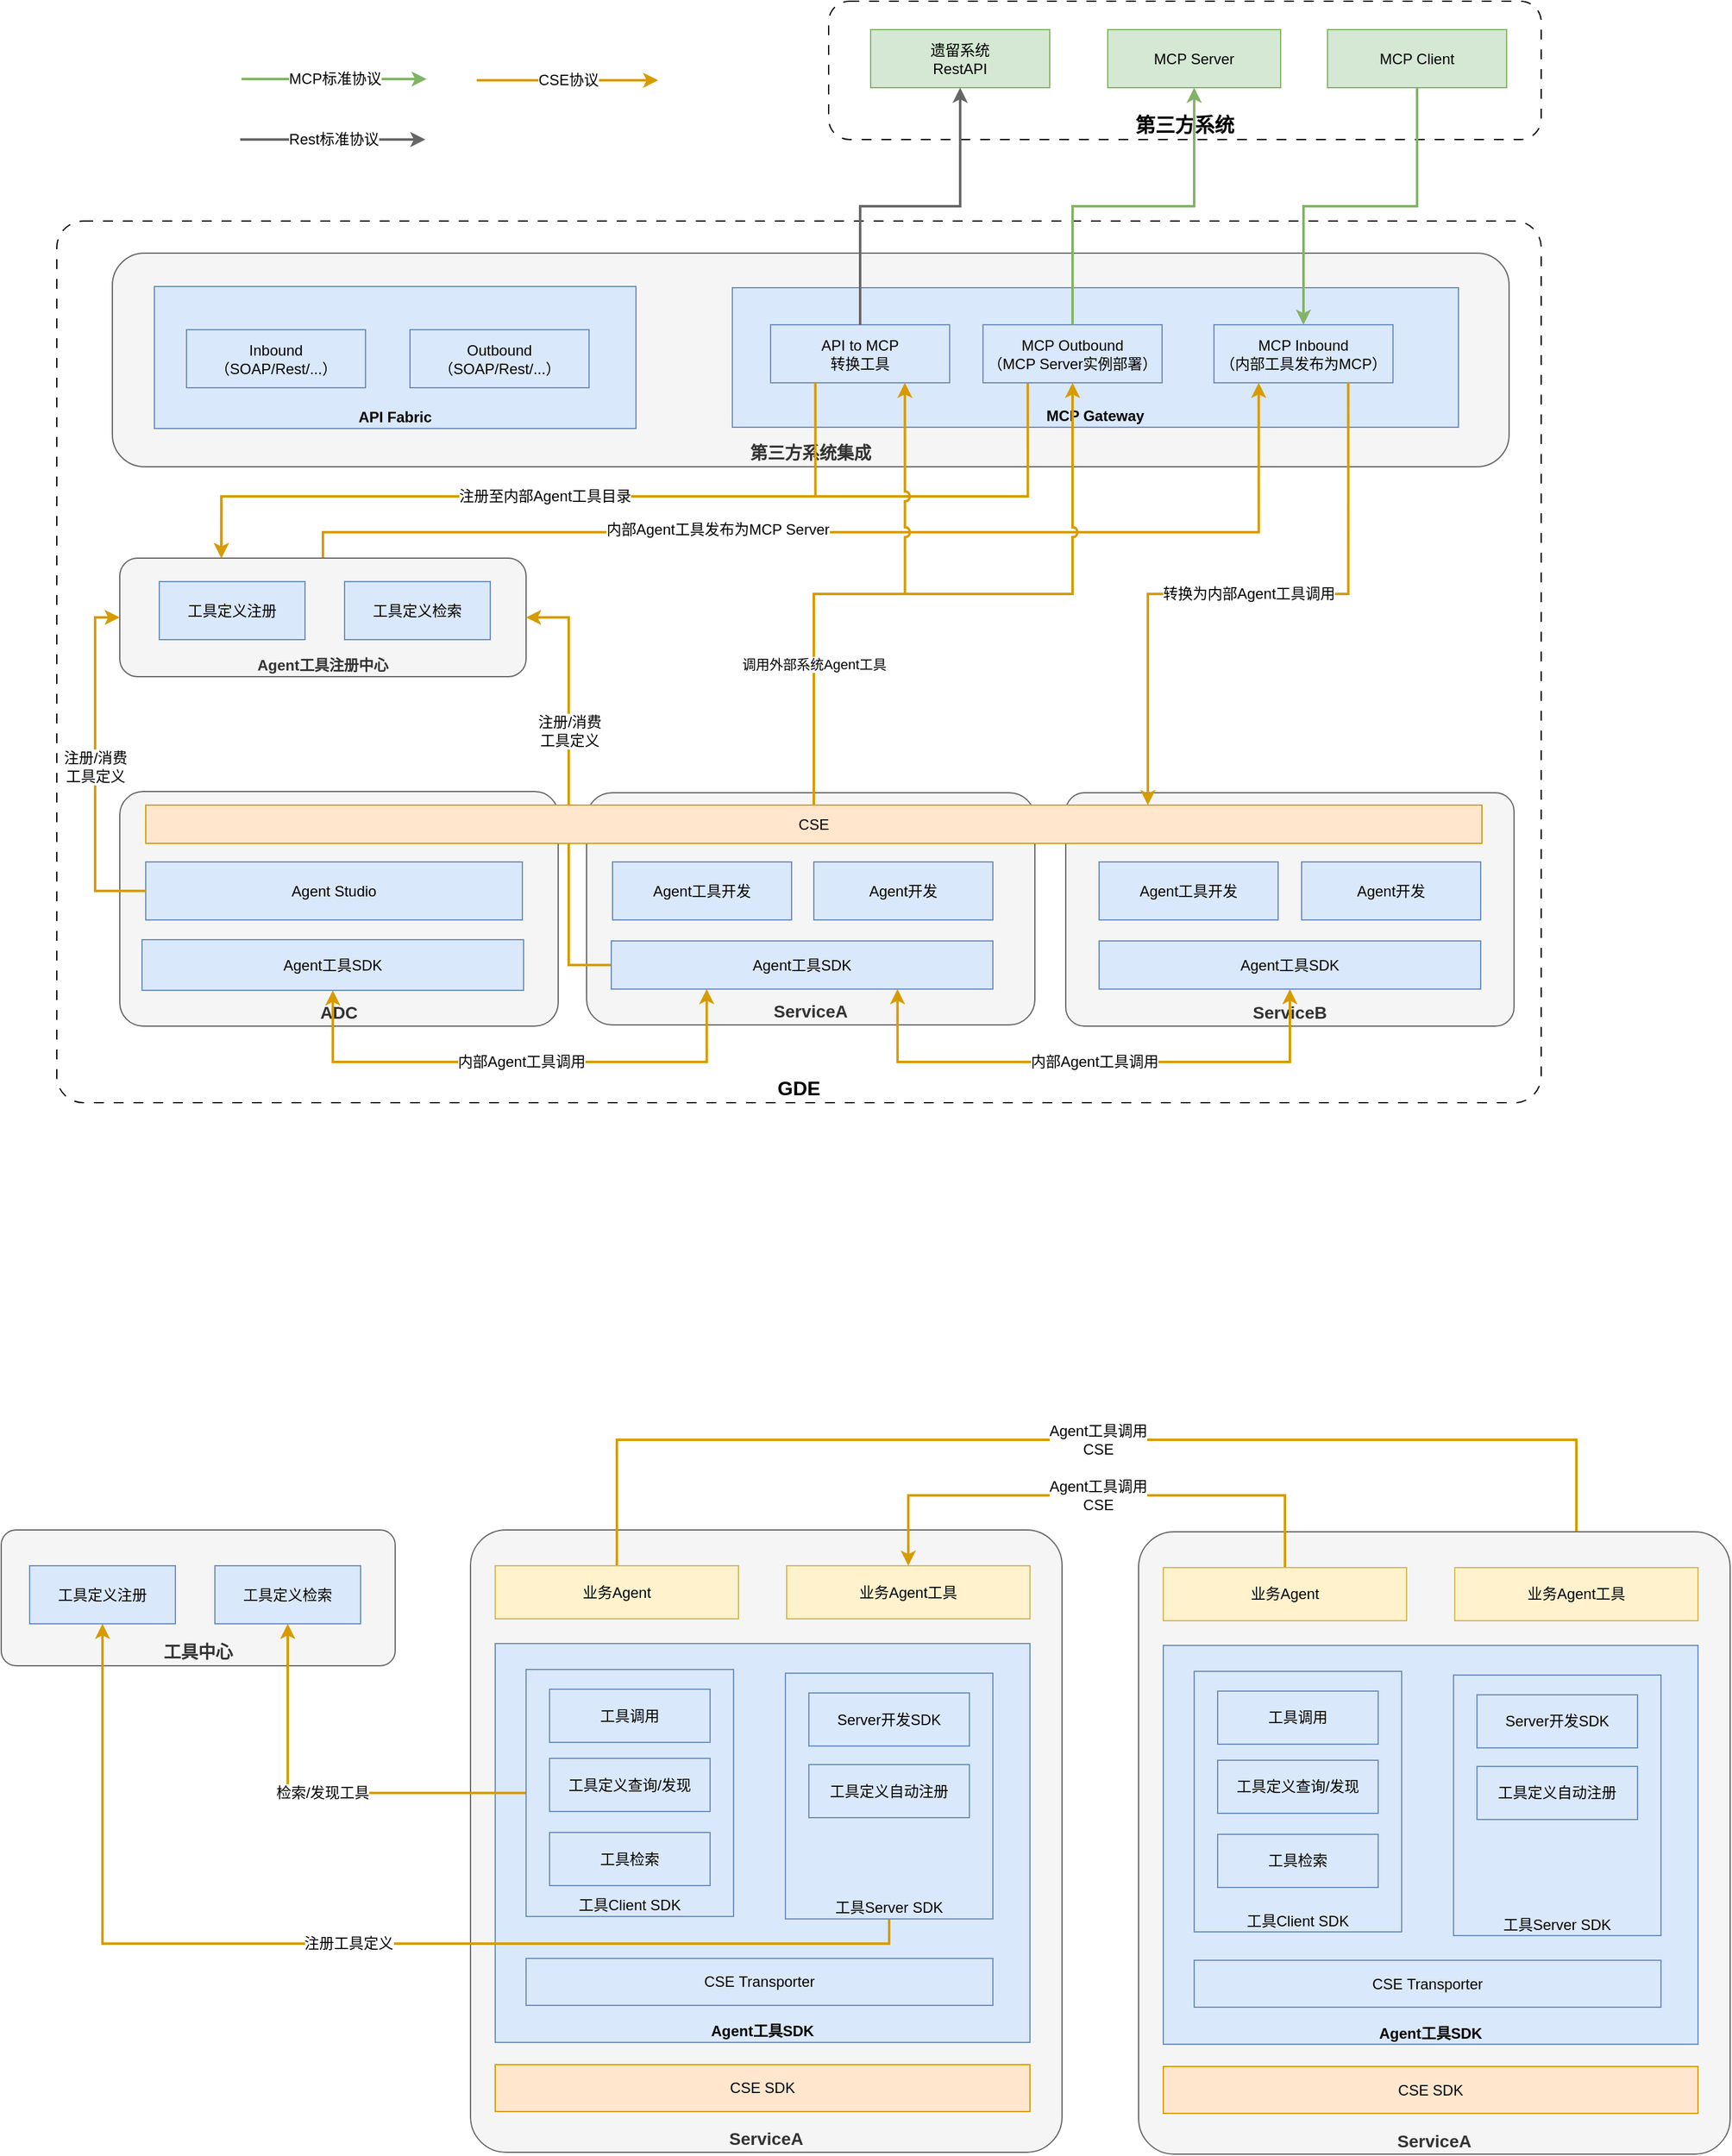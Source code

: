 <mxfile version="26.2.12">
  <diagram name="第 1 页" id="xkRhAheFYaKFnBhGg02L">
    <mxGraphModel dx="1948" dy="1164" grid="0" gridSize="10" guides="1" tooltips="1" connect="1" arrows="1" fold="1" page="1" pageScale="1" pageWidth="2339" pageHeight="3300" math="0" shadow="0">
      <root>
        <mxCell id="0" />
        <mxCell id="1" parent="0" />
        <mxCell id="jJTAVrFgWwlrYvnkQEcj-11" value="&lt;b&gt;GDE&lt;/b&gt;" style="rounded=1;whiteSpace=wrap;html=1;verticalAlign=bottom;dashed=1;dashPattern=8 8;arcSize=3;fontSize=16;" vertex="1" parent="1">
          <mxGeometry x="679" y="310" width="1202" height="714" as="geometry" />
        </mxCell>
        <mxCell id="jJTAVrFgWwlrYvnkQEcj-6" value="&lt;b&gt;第三方系统&lt;/b&gt;" style="rounded=1;whiteSpace=wrap;html=1;verticalAlign=bottom;dashed=1;dashPattern=8 8;fontSize=16;" vertex="1" parent="1">
          <mxGeometry x="1304" y="132" width="577" height="112" as="geometry" />
        </mxCell>
        <mxCell id="jJTAVrFgWwlrYvnkQEcj-5" value="&lt;div&gt;MCP Client&lt;/div&gt;" style="rounded=0;whiteSpace=wrap;html=1;fillColor=#d5e8d4;strokeColor=#82b366;" vertex="1" parent="1">
          <mxGeometry x="1708" y="155" width="145" height="47" as="geometry" />
        </mxCell>
        <mxCell id="jJTAVrFgWwlrYvnkQEcj-7" value="&lt;div&gt;MCP Server&lt;/div&gt;" style="rounded=0;whiteSpace=wrap;html=1;fillColor=#d5e8d4;strokeColor=#82b366;" vertex="1" parent="1">
          <mxGeometry x="1530" y="155" width="140" height="47" as="geometry" />
        </mxCell>
        <mxCell id="jJTAVrFgWwlrYvnkQEcj-8" value="遗留系统&lt;div&gt;RestAPI&lt;/div&gt;" style="rounded=0;whiteSpace=wrap;html=1;fillColor=#d5e8d4;strokeColor=#82b366;" vertex="1" parent="1">
          <mxGeometry x="1338" y="155" width="145" height="47" as="geometry" />
        </mxCell>
        <mxCell id="jJTAVrFgWwlrYvnkQEcj-2" value="&lt;b&gt;第三方系统集成&lt;/b&gt;" style="rounded=1;whiteSpace=wrap;html=1;verticalAlign=bottom;fillColor=#f5f5f5;fontColor=#333333;strokeColor=#666666;fontSize=14;" vertex="1" parent="1">
          <mxGeometry x="724" y="336" width="1131" height="173" as="geometry" />
        </mxCell>
        <mxCell id="jJTAVrFgWwlrYvnkQEcj-3" value="API Fabric" style="rounded=0;whiteSpace=wrap;html=1;fillColor=#dae8fc;strokeColor=#6c8ebf;verticalAlign=bottom;fontStyle=1" vertex="1" parent="1">
          <mxGeometry x="758" y="363" width="390" height="115" as="geometry" />
        </mxCell>
        <mxCell id="jJTAVrFgWwlrYvnkQEcj-4" value="MCP Gateway" style="rounded=0;whiteSpace=wrap;html=1;verticalAlign=bottom;fontStyle=1;fillColor=#dae8fc;strokeColor=#6c8ebf;" vertex="1" parent="1">
          <mxGeometry x="1226" y="364" width="588" height="113" as="geometry" />
        </mxCell>
        <mxCell id="jJTAVrFgWwlrYvnkQEcj-12" value="&lt;div&gt;MCP Inbound&lt;/div&gt;&lt;div&gt;（内部工具发布为MCP）&lt;/div&gt;" style="rounded=0;whiteSpace=wrap;html=1;fillColor=#dae8fc;strokeColor=#6c8ebf;" vertex="1" parent="1">
          <mxGeometry x="1616" y="394" width="145" height="47" as="geometry" />
        </mxCell>
        <mxCell id="jJTAVrFgWwlrYvnkQEcj-14" value="API to MCP&lt;div&gt;转换工具&lt;/div&gt;" style="rounded=0;whiteSpace=wrap;html=1;fillColor=#dae8fc;strokeColor=#6c8ebf;" vertex="1" parent="1">
          <mxGeometry x="1257" y="394" width="145" height="47" as="geometry" />
        </mxCell>
        <mxCell id="jJTAVrFgWwlrYvnkQEcj-69" style="edgeStyle=orthogonalEdgeStyle;rounded=0;orthogonalLoop=1;jettySize=auto;html=1;exitX=0.25;exitY=1;exitDx=0;exitDy=0;entryX=0.25;entryY=0;entryDx=0;entryDy=0;fillColor=#ffe6cc;strokeColor=#d79b00;strokeWidth=2;jumpStyle=arc;" edge="1" parent="1" source="jJTAVrFgWwlrYvnkQEcj-15" target="jJTAVrFgWwlrYvnkQEcj-17">
          <mxGeometry relative="1" as="geometry">
            <Array as="points">
              <mxPoint x="1465" y="533" />
              <mxPoint x="812" y="533" />
            </Array>
          </mxGeometry>
        </mxCell>
        <mxCell id="jJTAVrFgWwlrYvnkQEcj-15" value="MCP &lt;span style=&quot;background-color: transparent; color: light-dark(rgb(0, 0, 0), rgb(255, 255, 255));&quot;&gt;Outbound&lt;/span&gt;&lt;div&gt;&lt;span style=&quot;background-color: transparent; color: light-dark(rgb(0, 0, 0), rgb(255, 255, 255));&quot;&gt;（MCP Server实例部署）&lt;/span&gt;&lt;/div&gt;" style="rounded=0;whiteSpace=wrap;html=1;fillColor=#dae8fc;strokeColor=#6c8ebf;" vertex="1" parent="1">
          <mxGeometry x="1429" y="394" width="145" height="47" as="geometry" />
        </mxCell>
        <mxCell id="jJTAVrFgWwlrYvnkQEcj-13" style="edgeStyle=orthogonalEdgeStyle;rounded=0;orthogonalLoop=1;jettySize=auto;html=1;exitX=0.5;exitY=0;exitDx=0;exitDy=0;entryX=0.5;entryY=1;entryDx=0;entryDy=0;fillColor=#d5e8d4;strokeColor=#82b366;strokeWidth=2;" edge="1" parent="1" source="jJTAVrFgWwlrYvnkQEcj-15" target="jJTAVrFgWwlrYvnkQEcj-7">
          <mxGeometry relative="1" as="geometry" />
        </mxCell>
        <mxCell id="jJTAVrFgWwlrYvnkQEcj-18" value="&lt;font style=&quot;font-size: 12px;&quot;&gt;内部Agent工具发布为MCP Server&lt;/font&gt;" style="edgeStyle=orthogonalEdgeStyle;rounded=0;orthogonalLoop=1;jettySize=auto;html=1;exitX=0.5;exitY=0;exitDx=0;exitDy=0;fillColor=#ffe6cc;strokeColor=#d79b00;strokeWidth=2;entryX=0.25;entryY=1;entryDx=0;entryDy=0;" edge="1" parent="1" source="jJTAVrFgWwlrYvnkQEcj-17" target="jJTAVrFgWwlrYvnkQEcj-12">
          <mxGeometry x="-0.243" y="2" relative="1" as="geometry">
            <Array as="points">
              <mxPoint x="895" y="562" />
              <mxPoint x="1652" y="562" />
            </Array>
            <mxPoint as="offset" />
          </mxGeometry>
        </mxCell>
        <mxCell id="jJTAVrFgWwlrYvnkQEcj-17" value="&lt;b&gt;Agent工具注册中心&lt;/b&gt;" style="rounded=1;whiteSpace=wrap;html=1;verticalAlign=bottom;fillColor=#f5f5f5;fontColor=#333333;strokeColor=#666666;" vertex="1" parent="1">
          <mxGeometry x="730" y="583" width="329" height="96" as="geometry" />
        </mxCell>
        <mxCell id="jJTAVrFgWwlrYvnkQEcj-19" value="&lt;b&gt;ServiceA&lt;/b&gt;" style="rounded=1;whiteSpace=wrap;html=1;verticalAlign=bottom;fillColor=#f5f5f5;fontColor=#333333;strokeColor=#666666;arcSize=11;fontSize=14;" vertex="1" parent="1">
          <mxGeometry x="1108" y="773" width="363" height="188" as="geometry" />
        </mxCell>
        <mxCell id="jJTAVrFgWwlrYvnkQEcj-20" value="&lt;b&gt;ADC&lt;/b&gt;" style="rounded=1;whiteSpace=wrap;html=1;verticalAlign=bottom;fillColor=#f5f5f5;fontColor=#333333;strokeColor=#666666;arcSize=10;fontSize=14;" vertex="1" parent="1">
          <mxGeometry x="730" y="772" width="355" height="190" as="geometry" />
        </mxCell>
        <mxCell id="jJTAVrFgWwlrYvnkQEcj-21" value="&lt;b&gt;ServiceB&lt;/b&gt;" style="rounded=1;whiteSpace=wrap;html=1;verticalAlign=bottom;fillColor=#f5f5f5;fontColor=#333333;strokeColor=#666666;arcSize=8;fontSize=14;" vertex="1" parent="1">
          <mxGeometry x="1496" y="773" width="363" height="189" as="geometry" />
        </mxCell>
        <mxCell id="jJTAVrFgWwlrYvnkQEcj-22" value="Agent Studio" style="rounded=0;whiteSpace=wrap;html=1;fillColor=#dae8fc;strokeColor=#6c8ebf;" vertex="1" parent="1">
          <mxGeometry x="751" y="829" width="305" height="47" as="geometry" />
        </mxCell>
        <mxCell id="jJTAVrFgWwlrYvnkQEcj-35" value="&lt;font style=&quot;font-size: 12px;&quot;&gt;注册/消费&lt;/font&gt;&lt;div&gt;&lt;font style=&quot;font-size: 12px;&quot;&gt;工具定义&lt;/font&gt;&lt;/div&gt;" style="edgeStyle=orthogonalEdgeStyle;rounded=0;orthogonalLoop=1;jettySize=auto;html=1;exitX=0;exitY=0.5;exitDx=0;exitDy=0;entryX=1;entryY=0.5;entryDx=0;entryDy=0;fillColor=#ffe6cc;strokeColor=#d79b00;strokeWidth=2;" edge="1" parent="1" source="jJTAVrFgWwlrYvnkQEcj-24" target="jJTAVrFgWwlrYvnkQEcj-17">
          <mxGeometry x="0.278" relative="1" as="geometry">
            <mxPoint as="offset" />
          </mxGeometry>
        </mxCell>
        <mxCell id="jJTAVrFgWwlrYvnkQEcj-55" value="&lt;font style=&quot;font-size: 12px;&quot;&gt;内部Agent工具调用&lt;/font&gt;" style="edgeStyle=orthogonalEdgeStyle;rounded=0;orthogonalLoop=1;jettySize=auto;html=1;exitX=0.5;exitY=1;exitDx=0;exitDy=0;entryX=0.25;entryY=1;entryDx=0;entryDy=0;fillColor=#ffe6cc;strokeColor=#d79b00;strokeWidth=2;startArrow=classic;startFill=1;" edge="1" parent="1" source="jJTAVrFgWwlrYvnkQEcj-23" target="jJTAVrFgWwlrYvnkQEcj-24">
          <mxGeometry relative="1" as="geometry">
            <Array as="points">
              <mxPoint x="903" y="991" />
              <mxPoint x="1205" y="991" />
            </Array>
          </mxGeometry>
        </mxCell>
        <mxCell id="jJTAVrFgWwlrYvnkQEcj-23" value="Agent工具SDK" style="rounded=0;whiteSpace=wrap;html=1;verticalAlign=middle;fillColor=#dae8fc;strokeColor=#6c8ebf;" vertex="1" parent="1">
          <mxGeometry x="748" y="892" width="309" height="41" as="geometry" />
        </mxCell>
        <mxCell id="jJTAVrFgWwlrYvnkQEcj-24" value="Agent工具SDK" style="rounded=0;whiteSpace=wrap;html=1;fillColor=#dae8fc;strokeColor=#6c8ebf;" vertex="1" parent="1">
          <mxGeometry x="1128" y="893" width="309" height="39" as="geometry" />
        </mxCell>
        <mxCell id="jJTAVrFgWwlrYvnkQEcj-56" value="&lt;font style=&quot;font-size: 12px;&quot;&gt;内部Agent工具调用&lt;/font&gt;" style="edgeStyle=orthogonalEdgeStyle;rounded=0;orthogonalLoop=1;jettySize=auto;html=1;exitX=0.5;exitY=1;exitDx=0;exitDy=0;entryX=0.75;entryY=1;entryDx=0;entryDy=0;fillColor=#ffe6cc;strokeColor=#d79b00;strokeWidth=2;endArrow=classic;endFill=1;startArrow=classic;startFill=1;" edge="1" parent="1" source="jJTAVrFgWwlrYvnkQEcj-25" target="jJTAVrFgWwlrYvnkQEcj-24">
          <mxGeometry relative="1" as="geometry">
            <Array as="points">
              <mxPoint x="1678" y="991" />
              <mxPoint x="1360" y="991" />
            </Array>
          </mxGeometry>
        </mxCell>
        <mxCell id="jJTAVrFgWwlrYvnkQEcj-25" value="Agent工具SDK" style="rounded=0;whiteSpace=wrap;html=1;fillColor=#dae8fc;strokeColor=#6c8ebf;" vertex="1" parent="1">
          <mxGeometry x="1523" y="893" width="309" height="39" as="geometry" />
        </mxCell>
        <mxCell id="jJTAVrFgWwlrYvnkQEcj-26" value="工具定义注册" style="rounded=0;whiteSpace=wrap;html=1;fillColor=#dae8fc;strokeColor=#6c8ebf;" vertex="1" parent="1">
          <mxGeometry x="762" y="602" width="118" height="47" as="geometry" />
        </mxCell>
        <mxCell id="jJTAVrFgWwlrYvnkQEcj-31" value="Agent工具开发" style="rounded=0;whiteSpace=wrap;html=1;fillColor=#dae8fc;strokeColor=#6c8ebf;" vertex="1" parent="1">
          <mxGeometry x="1129" y="829" width="145" height="47" as="geometry" />
        </mxCell>
        <mxCell id="jJTAVrFgWwlrYvnkQEcj-32" value="Agent开发" style="rounded=0;whiteSpace=wrap;html=1;fillColor=#dae8fc;strokeColor=#6c8ebf;" vertex="1" parent="1">
          <mxGeometry x="1292" y="829" width="145" height="47" as="geometry" />
        </mxCell>
        <mxCell id="jJTAVrFgWwlrYvnkQEcj-33" value="Agent工具开发" style="rounded=0;whiteSpace=wrap;html=1;fillColor=#dae8fc;strokeColor=#6c8ebf;" vertex="1" parent="1">
          <mxGeometry x="1523" y="829" width="145" height="47" as="geometry" />
        </mxCell>
        <mxCell id="jJTAVrFgWwlrYvnkQEcj-34" value="Agent开发" style="rounded=0;whiteSpace=wrap;html=1;fillColor=#dae8fc;strokeColor=#6c8ebf;" vertex="1" parent="1">
          <mxGeometry x="1687" y="829" width="145" height="47" as="geometry" />
        </mxCell>
        <mxCell id="jJTAVrFgWwlrYvnkQEcj-43" style="edgeStyle=orthogonalEdgeStyle;rounded=0;orthogonalLoop=1;jettySize=auto;html=1;exitX=0.5;exitY=1;exitDx=0;exitDy=0;entryX=0.5;entryY=0;entryDx=0;entryDy=0;fillColor=#d5e8d4;strokeColor=#82b366;strokeWidth=2;" edge="1" parent="1" source="jJTAVrFgWwlrYvnkQEcj-5" target="jJTAVrFgWwlrYvnkQEcj-12">
          <mxGeometry relative="1" as="geometry" />
        </mxCell>
        <mxCell id="jJTAVrFgWwlrYvnkQEcj-44" style="edgeStyle=orthogonalEdgeStyle;rounded=0;orthogonalLoop=1;jettySize=auto;html=1;exitX=0.5;exitY=0;exitDx=0;exitDy=0;entryX=0.5;entryY=1;entryDx=0;entryDy=0;strokeWidth=2;fillColor=#f5f5f5;strokeColor=#666666;" edge="1" parent="1" source="jJTAVrFgWwlrYvnkQEcj-14" target="jJTAVrFgWwlrYvnkQEcj-8">
          <mxGeometry relative="1" as="geometry" />
        </mxCell>
        <mxCell id="jJTAVrFgWwlrYvnkQEcj-48" value="&lt;font style=&quot;font-size: 12px;&quot;&gt;CSE协议&lt;/font&gt;" style="endArrow=classic;html=1;rounded=0;fillColor=#ffe6cc;strokeColor=#d79b00;strokeWidth=2;" edge="1" parent="1">
          <mxGeometry width="50" height="50" relative="1" as="geometry">
            <mxPoint x="1019" y="196" as="sourcePoint" />
            <mxPoint x="1166" y="196" as="targetPoint" />
          </mxGeometry>
        </mxCell>
        <mxCell id="jJTAVrFgWwlrYvnkQEcj-49" value="&lt;font style=&quot;font-size: 12px;&quot;&gt;MCP标准协议&lt;/font&gt;" style="endArrow=classic;html=1;rounded=0;fillColor=#d5e8d4;strokeColor=#82b366;strokeWidth=2;" edge="1" parent="1">
          <mxGeometry width="50" height="50" relative="1" as="geometry">
            <mxPoint x="828.5" y="195" as="sourcePoint" />
            <mxPoint x="978.5" y="195" as="targetPoint" />
          </mxGeometry>
        </mxCell>
        <mxCell id="jJTAVrFgWwlrYvnkQEcj-50" value="&lt;font style=&quot;font-size: 12px;&quot;&gt;Rest标准协议&lt;/font&gt;" style="endArrow=classic;html=1;rounded=0;fillColor=#f5f5f5;strokeColor=#666666;strokeWidth=2;" edge="1" parent="1">
          <mxGeometry width="50" height="50" relative="1" as="geometry">
            <mxPoint x="827.5" y="244" as="sourcePoint" />
            <mxPoint x="977.5" y="244" as="targetPoint" />
          </mxGeometry>
        </mxCell>
        <mxCell id="jJTAVrFgWwlrYvnkQEcj-63" style="edgeStyle=orthogonalEdgeStyle;rounded=0;orthogonalLoop=1;jettySize=auto;html=1;exitX=0.5;exitY=0;exitDx=0;exitDy=0;fillColor=#ffe6cc;strokeColor=#d79b00;strokeWidth=2;jumpStyle=arc;" edge="1" parent="1" source="jJTAVrFgWwlrYvnkQEcj-62" target="jJTAVrFgWwlrYvnkQEcj-15">
          <mxGeometry relative="1" as="geometry" />
        </mxCell>
        <mxCell id="jJTAVrFgWwlrYvnkQEcj-65" value="调用外部系统Agent工具" style="edgeStyle=orthogonalEdgeStyle;rounded=0;orthogonalLoop=1;jettySize=auto;html=1;exitX=0.5;exitY=0;exitDx=0;exitDy=0;entryX=0.75;entryY=1;entryDx=0;entryDy=0;fillColor=#ffe6cc;strokeColor=#d79b00;strokeWidth=2;jumpStyle=arc;" edge="1" parent="1" source="jJTAVrFgWwlrYvnkQEcj-62" target="jJTAVrFgWwlrYvnkQEcj-14">
          <mxGeometry x="-0.452" relative="1" as="geometry">
            <mxPoint as="offset" />
          </mxGeometry>
        </mxCell>
        <mxCell id="jJTAVrFgWwlrYvnkQEcj-62" value="CSE" style="rounded=0;whiteSpace=wrap;html=1;fillColor=#ffe6cc;strokeColor=#d79b00;" vertex="1" parent="1">
          <mxGeometry x="751" y="783" width="1082" height="31" as="geometry" />
        </mxCell>
        <mxCell id="jJTAVrFgWwlrYvnkQEcj-64" value="&lt;font style=&quot;font-size: 12px;&quot;&gt;转换为内部Agent工具调用&lt;/font&gt;" style="edgeStyle=orthogonalEdgeStyle;rounded=0;orthogonalLoop=1;jettySize=auto;html=1;exitX=0.75;exitY=1;exitDx=0;exitDy=0;entryX=0.75;entryY=0;entryDx=0;entryDy=0;fillColor=#ffe6cc;strokeColor=#d79b00;strokeWidth=2;" edge="1" parent="1" source="jJTAVrFgWwlrYvnkQEcj-12" target="jJTAVrFgWwlrYvnkQEcj-62">
          <mxGeometry relative="1" as="geometry" />
        </mxCell>
        <mxCell id="jJTAVrFgWwlrYvnkQEcj-37" value="&lt;font style=&quot;font-size: 12px;&quot;&gt;注册/消费&lt;/font&gt;&lt;div&gt;&lt;font style=&quot;font-size: 12px;&quot;&gt;工具定义&lt;/font&gt;&lt;/div&gt;" style="edgeStyle=orthogonalEdgeStyle;rounded=0;orthogonalLoop=1;jettySize=auto;html=1;exitX=0;exitY=0.5;exitDx=0;exitDy=0;entryX=0;entryY=0.5;entryDx=0;entryDy=0;fillColor=#ffe6cc;strokeColor=#d79b00;strokeWidth=2;" edge="1" parent="1" source="jJTAVrFgWwlrYvnkQEcj-22" target="jJTAVrFgWwlrYvnkQEcj-17">
          <mxGeometry relative="1" as="geometry" />
        </mxCell>
        <mxCell id="jJTAVrFgWwlrYvnkQEcj-66" value="Inbound&lt;div&gt;（SOAP/Rest/...）&lt;/div&gt;" style="rounded=0;whiteSpace=wrap;html=1;fillColor=#dae8fc;strokeColor=#6c8ebf;" vertex="1" parent="1">
          <mxGeometry x="784" y="398" width="145" height="47" as="geometry" />
        </mxCell>
        <mxCell id="jJTAVrFgWwlrYvnkQEcj-67" value="Outbound&lt;div&gt;（SOAP/Rest/...）&lt;/div&gt;" style="rounded=0;whiteSpace=wrap;html=1;fillColor=#dae8fc;strokeColor=#6c8ebf;" vertex="1" parent="1">
          <mxGeometry x="965" y="398" width="145" height="47" as="geometry" />
        </mxCell>
        <mxCell id="jJTAVrFgWwlrYvnkQEcj-68" value="&lt;span style=&quot;font-size: 12px;&quot;&gt;注册至内部Agent工具目录&lt;/span&gt;" style="edgeStyle=orthogonalEdgeStyle;rounded=0;orthogonalLoop=1;jettySize=auto;html=1;exitX=0.25;exitY=1;exitDx=0;exitDy=0;entryX=0.25;entryY=0;entryDx=0;entryDy=0;fillColor=#ffe6cc;strokeColor=#d79b00;strokeWidth=2;" edge="1" parent="1" source="jJTAVrFgWwlrYvnkQEcj-14" target="jJTAVrFgWwlrYvnkQEcj-17">
          <mxGeometry relative="1" as="geometry">
            <Array as="points">
              <mxPoint x="1293" y="533" />
              <mxPoint x="812" y="533" />
            </Array>
          </mxGeometry>
        </mxCell>
        <mxCell id="jJTAVrFgWwlrYvnkQEcj-70" value="工具定义检索" style="rounded=0;whiteSpace=wrap;html=1;fillColor=#dae8fc;strokeColor=#6c8ebf;" vertex="1" parent="1">
          <mxGeometry x="912" y="602" width="118" height="47" as="geometry" />
        </mxCell>
        <mxCell id="jJTAVrFgWwlrYvnkQEcj-73" value="&lt;b&gt;ServiceA&lt;/b&gt;" style="rounded=1;whiteSpace=wrap;html=1;verticalAlign=bottom;fillColor=#f5f5f5;fontColor=#333333;strokeColor=#666666;arcSize=6;fontSize=14;" vertex="1" parent="1">
          <mxGeometry x="1014" y="1370" width="479" height="504" as="geometry" />
        </mxCell>
        <mxCell id="jJTAVrFgWwlrYvnkQEcj-74" value="Agent工具SDK" style="rounded=0;whiteSpace=wrap;html=1;fillColor=#dae8fc;strokeColor=#6c8ebf;verticalAlign=bottom;fontStyle=1" vertex="1" parent="1">
          <mxGeometry x="1034" y="1462" width="433" height="323" as="geometry" />
        </mxCell>
        <mxCell id="jJTAVrFgWwlrYvnkQEcj-78" value="&lt;b&gt;工具中心&lt;/b&gt;" style="rounded=1;whiteSpace=wrap;html=1;verticalAlign=bottom;fillColor=#f5f5f5;fontColor=#333333;strokeColor=#666666;arcSize=11;fontSize=14;" vertex="1" parent="1">
          <mxGeometry x="634" y="1370" width="319" height="110" as="geometry" />
        </mxCell>
        <mxCell id="jJTAVrFgWwlrYvnkQEcj-89" value="&lt;font style=&quot;font-size: 12px;&quot;&gt;检索/发现工具&lt;/font&gt;" style="edgeStyle=orthogonalEdgeStyle;rounded=0;orthogonalLoop=1;jettySize=auto;html=1;exitX=0;exitY=0.5;exitDx=0;exitDy=0;entryX=0.5;entryY=1;entryDx=0;entryDy=0;fillColor=#ffe6cc;strokeColor=#d79b00;strokeWidth=2;" edge="1" parent="1" source="jJTAVrFgWwlrYvnkQEcj-88" target="jJTAVrFgWwlrYvnkQEcj-117">
          <mxGeometry relative="1" as="geometry" />
        </mxCell>
        <mxCell id="jJTAVrFgWwlrYvnkQEcj-88" value="工具Client SDK" style="rounded=0;whiteSpace=wrap;html=1;fillColor=#dae8fc;strokeColor=#6c8ebf;verticalAlign=bottom;" vertex="1" parent="1">
          <mxGeometry x="1059" y="1483" width="168" height="200" as="geometry" />
        </mxCell>
        <mxCell id="jJTAVrFgWwlrYvnkQEcj-90" value="工具调用" style="rounded=0;whiteSpace=wrap;html=1;fillColor=#dae8fc;strokeColor=#6c8ebf;verticalAlign=middle;" vertex="1" parent="1">
          <mxGeometry x="1078" y="1499" width="130" height="43" as="geometry" />
        </mxCell>
        <mxCell id="jJTAVrFgWwlrYvnkQEcj-91" value="工具定义查询/发现" style="rounded=0;whiteSpace=wrap;html=1;fillColor=#dae8fc;strokeColor=#6c8ebf;verticalAlign=middle;" vertex="1" parent="1">
          <mxGeometry x="1078" y="1555" width="130" height="43" as="geometry" />
        </mxCell>
        <mxCell id="jJTAVrFgWwlrYvnkQEcj-93" value="工具检索" style="rounded=0;whiteSpace=wrap;html=1;fillColor=#dae8fc;strokeColor=#6c8ebf;verticalAlign=middle;" vertex="1" parent="1">
          <mxGeometry x="1078" y="1615" width="130" height="43" as="geometry" />
        </mxCell>
        <mxCell id="jJTAVrFgWwlrYvnkQEcj-119" value="&lt;span style=&quot;font-size: 12px;&quot;&gt;注册工具定义&lt;/span&gt;" style="edgeStyle=orthogonalEdgeStyle;rounded=0;orthogonalLoop=1;jettySize=auto;html=1;exitX=0.5;exitY=1;exitDx=0;exitDy=0;entryX=0.5;entryY=1;entryDx=0;entryDy=0;fillColor=#ffe6cc;strokeColor=#d79b00;strokeWidth=2;" edge="1" parent="1" source="jJTAVrFgWwlrYvnkQEcj-94" target="jJTAVrFgWwlrYvnkQEcj-118">
          <mxGeometry relative="1" as="geometry" />
        </mxCell>
        <mxCell id="jJTAVrFgWwlrYvnkQEcj-94" value="工具Server SDK" style="rounded=0;whiteSpace=wrap;html=1;fillColor=#dae8fc;strokeColor=#6c8ebf;verticalAlign=bottom;" vertex="1" parent="1">
          <mxGeometry x="1269" y="1486" width="168" height="199" as="geometry" />
        </mxCell>
        <mxCell id="jJTAVrFgWwlrYvnkQEcj-95" value="Server开发SDK" style="rounded=0;whiteSpace=wrap;html=1;fillColor=#dae8fc;strokeColor=#6c8ebf;verticalAlign=middle;" vertex="1" parent="1">
          <mxGeometry x="1288" y="1502" width="130" height="43" as="geometry" />
        </mxCell>
        <mxCell id="jJTAVrFgWwlrYvnkQEcj-96" value="工具定义自动注册" style="rounded=0;whiteSpace=wrap;html=1;fillColor=#dae8fc;strokeColor=#6c8ebf;verticalAlign=middle;" vertex="1" parent="1">
          <mxGeometry x="1288" y="1560" width="130" height="43" as="geometry" />
        </mxCell>
        <mxCell id="jJTAVrFgWwlrYvnkQEcj-97" value="CSE&amp;nbsp;&lt;span style=&quot;background-color: transparent; color: light-dark(rgb(0, 0, 0), rgb(255, 255, 255));&quot;&gt;Transporter&lt;/span&gt;" style="rounded=0;whiteSpace=wrap;html=1;fillColor=#dae8fc;strokeColor=#6c8ebf;verticalAlign=middle;" vertex="1" parent="1">
          <mxGeometry x="1059" y="1717" width="378" height="38" as="geometry" />
        </mxCell>
        <mxCell id="jJTAVrFgWwlrYvnkQEcj-98" value="CSE SDK" style="rounded=0;whiteSpace=wrap;html=1;fillColor=#ffe6cc;strokeColor=#d79b00;verticalAlign=middle;" vertex="1" parent="1">
          <mxGeometry x="1034" y="1803" width="433" height="38" as="geometry" />
        </mxCell>
        <mxCell id="jJTAVrFgWwlrYvnkQEcj-115" value="&lt;font style=&quot;font-size: 12px;&quot;&gt;Agent工具调用&lt;/font&gt;&lt;div&gt;&lt;font style=&quot;font-size: 12px;&quot;&gt;CSE&lt;/font&gt;&lt;/div&gt;" style="edgeStyle=orthogonalEdgeStyle;rounded=0;orthogonalLoop=1;jettySize=auto;html=1;exitX=0.5;exitY=0;exitDx=0;exitDy=0;entryX=0.5;entryY=0;entryDx=0;entryDy=0;fillColor=#ffe6cc;strokeColor=#d79b00;strokeWidth=2;" edge="1" parent="1" source="jJTAVrFgWwlrYvnkQEcj-99" target="jJTAVrFgWwlrYvnkQEcj-113">
          <mxGeometry relative="1" as="geometry">
            <Array as="points">
              <mxPoint x="1133" y="1297" />
              <mxPoint x="1910" y="1297" />
            </Array>
          </mxGeometry>
        </mxCell>
        <mxCell id="jJTAVrFgWwlrYvnkQEcj-99" value="业务Agent" style="rounded=0;whiteSpace=wrap;html=1;fillColor=#fff2cc;strokeColor=#d6b656;verticalAlign=middle;" vertex="1" parent="1">
          <mxGeometry x="1034" y="1399" width="197" height="43" as="geometry" />
        </mxCell>
        <mxCell id="jJTAVrFgWwlrYvnkQEcj-100" value="业务Agent工具" style="rounded=0;whiteSpace=wrap;html=1;fillColor=#fff2cc;strokeColor=#d6b656;verticalAlign=middle;" vertex="1" parent="1">
          <mxGeometry x="1270" y="1399" width="197" height="43" as="geometry" />
        </mxCell>
        <mxCell id="jJTAVrFgWwlrYvnkQEcj-101" value="&lt;b&gt;ServiceA&lt;/b&gt;" style="rounded=1;whiteSpace=wrap;html=1;verticalAlign=bottom;fillColor=#f5f5f5;fontColor=#333333;strokeColor=#666666;arcSize=6;fontSize=14;" vertex="1" parent="1">
          <mxGeometry x="1555" y="1371.5" width="479" height="504" as="geometry" />
        </mxCell>
        <mxCell id="jJTAVrFgWwlrYvnkQEcj-102" value="Agent工具SDK" style="rounded=0;whiteSpace=wrap;html=1;fillColor=#dae8fc;strokeColor=#6c8ebf;verticalAlign=bottom;fontStyle=1" vertex="1" parent="1">
          <mxGeometry x="1575" y="1463.5" width="433" height="323" as="geometry" />
        </mxCell>
        <mxCell id="jJTAVrFgWwlrYvnkQEcj-103" value="工具Client SDK" style="rounded=0;whiteSpace=wrap;html=1;fillColor=#dae8fc;strokeColor=#6c8ebf;verticalAlign=bottom;" vertex="1" parent="1">
          <mxGeometry x="1600" y="1484.5" width="168" height="211" as="geometry" />
        </mxCell>
        <mxCell id="jJTAVrFgWwlrYvnkQEcj-104" value="工具调用" style="rounded=0;whiteSpace=wrap;html=1;fillColor=#dae8fc;strokeColor=#6c8ebf;verticalAlign=middle;" vertex="1" parent="1">
          <mxGeometry x="1619" y="1500.5" width="130" height="43" as="geometry" />
        </mxCell>
        <mxCell id="jJTAVrFgWwlrYvnkQEcj-105" value="工具定义查询/发现" style="rounded=0;whiteSpace=wrap;html=1;fillColor=#dae8fc;strokeColor=#6c8ebf;verticalAlign=middle;" vertex="1" parent="1">
          <mxGeometry x="1619" y="1556.5" width="130" height="43" as="geometry" />
        </mxCell>
        <mxCell id="jJTAVrFgWwlrYvnkQEcj-106" value="工具检索" style="rounded=0;whiteSpace=wrap;html=1;fillColor=#dae8fc;strokeColor=#6c8ebf;verticalAlign=middle;" vertex="1" parent="1">
          <mxGeometry x="1619" y="1616.5" width="130" height="43" as="geometry" />
        </mxCell>
        <mxCell id="jJTAVrFgWwlrYvnkQEcj-107" value="工具Server SDK" style="rounded=0;whiteSpace=wrap;html=1;fillColor=#dae8fc;strokeColor=#6c8ebf;verticalAlign=bottom;" vertex="1" parent="1">
          <mxGeometry x="1810" y="1487.5" width="168" height="211" as="geometry" />
        </mxCell>
        <mxCell id="jJTAVrFgWwlrYvnkQEcj-108" value="Server开发SDK" style="rounded=0;whiteSpace=wrap;html=1;fillColor=#dae8fc;strokeColor=#6c8ebf;verticalAlign=middle;" vertex="1" parent="1">
          <mxGeometry x="1829" y="1503.5" width="130" height="43" as="geometry" />
        </mxCell>
        <mxCell id="jJTAVrFgWwlrYvnkQEcj-109" value="工具定义自动注册" style="rounded=0;whiteSpace=wrap;html=1;fillColor=#dae8fc;strokeColor=#6c8ebf;verticalAlign=middle;" vertex="1" parent="1">
          <mxGeometry x="1829" y="1561.5" width="130" height="43" as="geometry" />
        </mxCell>
        <mxCell id="jJTAVrFgWwlrYvnkQEcj-110" value="CSE&amp;nbsp;&lt;span style=&quot;background-color: transparent; color: light-dark(rgb(0, 0, 0), rgb(255, 255, 255));&quot;&gt;Transporter&lt;/span&gt;" style="rounded=0;whiteSpace=wrap;html=1;fillColor=#dae8fc;strokeColor=#6c8ebf;verticalAlign=middle;" vertex="1" parent="1">
          <mxGeometry x="1600" y="1718.5" width="378" height="38" as="geometry" />
        </mxCell>
        <mxCell id="jJTAVrFgWwlrYvnkQEcj-111" value="CSE SDK" style="rounded=0;whiteSpace=wrap;html=1;fillColor=#ffe6cc;strokeColor=#d79b00;verticalAlign=middle;" vertex="1" parent="1">
          <mxGeometry x="1575" y="1804.5" width="433" height="38" as="geometry" />
        </mxCell>
        <mxCell id="jJTAVrFgWwlrYvnkQEcj-116" value="&lt;font style=&quot;font-size: 12px;&quot;&gt;Agent工具调用&lt;/font&gt;&lt;div&gt;&lt;font style=&quot;font-size: 12px;&quot;&gt;CSE&lt;/font&gt;&lt;/div&gt;" style="edgeStyle=orthogonalEdgeStyle;rounded=0;orthogonalLoop=1;jettySize=auto;html=1;exitX=0.5;exitY=0;exitDx=0;exitDy=0;entryX=0.5;entryY=0;entryDx=0;entryDy=0;fillColor=#ffe6cc;strokeColor=#d79b00;strokeWidth=2;" edge="1" parent="1" source="jJTAVrFgWwlrYvnkQEcj-112" target="jJTAVrFgWwlrYvnkQEcj-100">
          <mxGeometry relative="1" as="geometry">
            <Array as="points">
              <mxPoint x="1674" y="1342" />
              <mxPoint x="1369" y="1342" />
            </Array>
          </mxGeometry>
        </mxCell>
        <mxCell id="jJTAVrFgWwlrYvnkQEcj-112" value="业务Agent" style="rounded=0;whiteSpace=wrap;html=1;fillColor=#fff2cc;strokeColor=#d6b656;verticalAlign=middle;" vertex="1" parent="1">
          <mxGeometry x="1575" y="1400.5" width="197" height="43" as="geometry" />
        </mxCell>
        <mxCell id="jJTAVrFgWwlrYvnkQEcj-113" value="业务Agent工具" style="rounded=0;whiteSpace=wrap;html=1;fillColor=#fff2cc;strokeColor=#d6b656;verticalAlign=middle;" vertex="1" parent="1">
          <mxGeometry x="1811" y="1400.5" width="197" height="43" as="geometry" />
        </mxCell>
        <mxCell id="jJTAVrFgWwlrYvnkQEcj-117" value="工具定义检索" style="rounded=0;whiteSpace=wrap;html=1;fillColor=#dae8fc;strokeColor=#6c8ebf;" vertex="1" parent="1">
          <mxGeometry x="807" y="1399" width="118" height="47" as="geometry" />
        </mxCell>
        <mxCell id="jJTAVrFgWwlrYvnkQEcj-118" value="工具定义注册" style="rounded=0;whiteSpace=wrap;html=1;fillColor=#dae8fc;strokeColor=#6c8ebf;" vertex="1" parent="1">
          <mxGeometry x="657" y="1399" width="118" height="47" as="geometry" />
        </mxCell>
      </root>
    </mxGraphModel>
  </diagram>
</mxfile>
